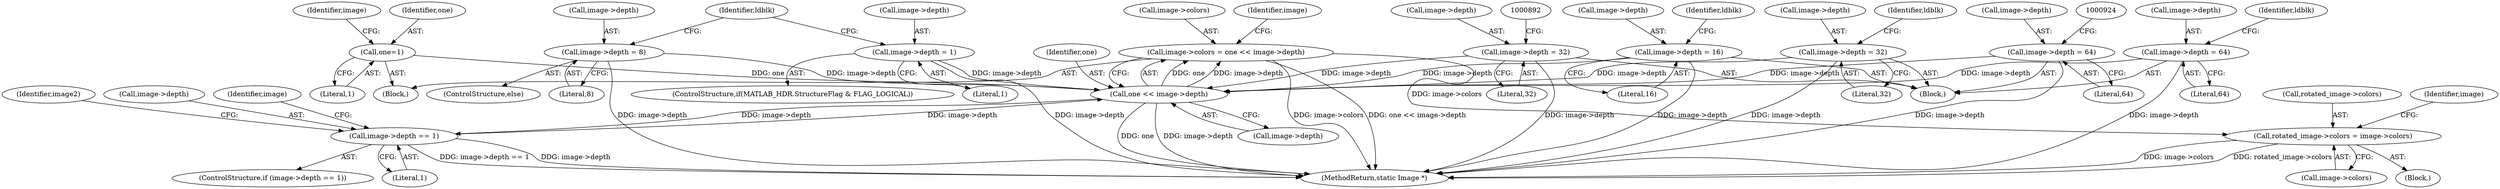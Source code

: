 digraph "0_ImageMagick_51b0ae01709adc1e4a9245e158ef17b85a110960@pointer" {
"1001550" [label="(Call,rotated_image->colors = image->colors)"];
"1000990" [label="(Call,image->colors = one << image->depth)"];
"1000994" [label="(Call,one << image->depth)"];
"1000987" [label="(Call,one=1)"];
"1000809" [label="(Call,image->depth = 8)"];
"1000918" [label="(Call,image->depth = 64)"];
"1001494" [label="(Call,image->depth == 1)"];
"1000886" [label="(Call,image->depth = 32)"];
"1000827" [label="(Call,image->depth = 16)"];
"1000847" [label="(Call,image->depth = 32)"];
"1000867" [label="(Call,image->depth = 64)"];
"1000803" [label="(Call,image->depth = 1)"];
"1000991" [label="(Call,image->colors)"];
"1000992" [label="(Identifier,image)"];
"1000827" [label="(Call,image->depth = 16)"];
"1000890" [label="(Literal,32)"];
"1000803" [label="(Call,image->depth = 1)"];
"1001494" [label="(Call,image->depth == 1)"];
"1000995" [label="(Identifier,one)"];
"1000919" [label="(Call,image->depth)"];
"1000810" [label="(Call,image->depth)"];
"1000887" [label="(Call,image->depth)"];
"1000809" [label="(Call,image->depth = 8)"];
"1001498" [label="(Literal,1)"];
"1000848" [label="(Call,image->depth)"];
"1000807" [label="(Literal,1)"];
"1000851" [label="(Literal,32)"];
"1000922" [label="(Literal,64)"];
"1000871" [label="(Literal,64)"];
"1000868" [label="(Call,image->depth)"];
"1000815" [label="(Identifier,ldblk)"];
"1001551" [label="(Call,rotated_image->colors)"];
"1000804" [label="(Call,image->depth)"];
"1001003" [label="(Identifier,image)"];
"1000987" [label="(Call,one=1)"];
"1000867" [label="(Call,image->depth = 64)"];
"1001506" [label="(Identifier,image2)"];
"1000407" [label="(Block,)"];
"1000808" [label="(ControlStructure,else)"];
"1000994" [label="(Call,one << image->depth)"];
"1000791" [label="(Block,)"];
"1000831" [label="(Literal,16)"];
"1001823" [label="(MethodReturn,static Image *)"];
"1001495" [label="(Call,image->depth)"];
"1001501" [label="(Identifier,image)"];
"1000873" [label="(Identifier,ldblk)"];
"1000918" [label="(Call,image->depth = 64)"];
"1000886" [label="(Call,image->depth = 32)"];
"1001493" [label="(ControlStructure,if (image->depth == 1))"];
"1001559" [label="(Identifier,image)"];
"1000988" [label="(Identifier,one)"];
"1000989" [label="(Literal,1)"];
"1001554" [label="(Call,image->colors)"];
"1000990" [label="(Call,image->colors = one << image->depth)"];
"1000853" [label="(Identifier,ldblk)"];
"1000828" [label="(Call,image->depth)"];
"1000996" [label="(Call,image->depth)"];
"1000847" [label="(Call,image->depth = 32)"];
"1000833" [label="(Identifier,ldblk)"];
"1001523" [label="(Block,)"];
"1001550" [label="(Call,rotated_image->colors = image->colors)"];
"1000813" [label="(Literal,8)"];
"1000797" [label="(ControlStructure,if(MATLAB_HDR.StructureFlag & FLAG_LOGICAL))"];
"1001550" -> "1001523"  [label="AST: "];
"1001550" -> "1001554"  [label="CFG: "];
"1001551" -> "1001550"  [label="AST: "];
"1001554" -> "1001550"  [label="AST: "];
"1001559" -> "1001550"  [label="CFG: "];
"1001550" -> "1001823"  [label="DDG: rotated_image->colors"];
"1001550" -> "1001823"  [label="DDG: image->colors"];
"1000990" -> "1001550"  [label="DDG: image->colors"];
"1000990" -> "1000407"  [label="AST: "];
"1000990" -> "1000994"  [label="CFG: "];
"1000991" -> "1000990"  [label="AST: "];
"1000994" -> "1000990"  [label="AST: "];
"1001003" -> "1000990"  [label="CFG: "];
"1000990" -> "1001823"  [label="DDG: image->colors"];
"1000990" -> "1001823"  [label="DDG: one << image->depth"];
"1000994" -> "1000990"  [label="DDG: one"];
"1000994" -> "1000990"  [label="DDG: image->depth"];
"1000994" -> "1000996"  [label="CFG: "];
"1000995" -> "1000994"  [label="AST: "];
"1000996" -> "1000994"  [label="AST: "];
"1000994" -> "1001823"  [label="DDG: image->depth"];
"1000994" -> "1001823"  [label="DDG: one"];
"1000987" -> "1000994"  [label="DDG: one"];
"1000809" -> "1000994"  [label="DDG: image->depth"];
"1000918" -> "1000994"  [label="DDG: image->depth"];
"1001494" -> "1000994"  [label="DDG: image->depth"];
"1000886" -> "1000994"  [label="DDG: image->depth"];
"1000827" -> "1000994"  [label="DDG: image->depth"];
"1000847" -> "1000994"  [label="DDG: image->depth"];
"1000867" -> "1000994"  [label="DDG: image->depth"];
"1000803" -> "1000994"  [label="DDG: image->depth"];
"1000994" -> "1001494"  [label="DDG: image->depth"];
"1000987" -> "1000407"  [label="AST: "];
"1000987" -> "1000989"  [label="CFG: "];
"1000988" -> "1000987"  [label="AST: "];
"1000989" -> "1000987"  [label="AST: "];
"1000992" -> "1000987"  [label="CFG: "];
"1000809" -> "1000808"  [label="AST: "];
"1000809" -> "1000813"  [label="CFG: "];
"1000810" -> "1000809"  [label="AST: "];
"1000813" -> "1000809"  [label="AST: "];
"1000815" -> "1000809"  [label="CFG: "];
"1000809" -> "1001823"  [label="DDG: image->depth"];
"1000918" -> "1000791"  [label="AST: "];
"1000918" -> "1000922"  [label="CFG: "];
"1000919" -> "1000918"  [label="AST: "];
"1000922" -> "1000918"  [label="AST: "];
"1000924" -> "1000918"  [label="CFG: "];
"1000918" -> "1001823"  [label="DDG: image->depth"];
"1001494" -> "1001493"  [label="AST: "];
"1001494" -> "1001498"  [label="CFG: "];
"1001495" -> "1001494"  [label="AST: "];
"1001498" -> "1001494"  [label="AST: "];
"1001501" -> "1001494"  [label="CFG: "];
"1001506" -> "1001494"  [label="CFG: "];
"1001494" -> "1001823"  [label="DDG: image->depth == 1"];
"1001494" -> "1001823"  [label="DDG: image->depth"];
"1000886" -> "1000791"  [label="AST: "];
"1000886" -> "1000890"  [label="CFG: "];
"1000887" -> "1000886"  [label="AST: "];
"1000890" -> "1000886"  [label="AST: "];
"1000892" -> "1000886"  [label="CFG: "];
"1000886" -> "1001823"  [label="DDG: image->depth"];
"1000827" -> "1000791"  [label="AST: "];
"1000827" -> "1000831"  [label="CFG: "];
"1000828" -> "1000827"  [label="AST: "];
"1000831" -> "1000827"  [label="AST: "];
"1000833" -> "1000827"  [label="CFG: "];
"1000827" -> "1001823"  [label="DDG: image->depth"];
"1000847" -> "1000791"  [label="AST: "];
"1000847" -> "1000851"  [label="CFG: "];
"1000848" -> "1000847"  [label="AST: "];
"1000851" -> "1000847"  [label="AST: "];
"1000853" -> "1000847"  [label="CFG: "];
"1000847" -> "1001823"  [label="DDG: image->depth"];
"1000867" -> "1000791"  [label="AST: "];
"1000867" -> "1000871"  [label="CFG: "];
"1000868" -> "1000867"  [label="AST: "];
"1000871" -> "1000867"  [label="AST: "];
"1000873" -> "1000867"  [label="CFG: "];
"1000867" -> "1001823"  [label="DDG: image->depth"];
"1000803" -> "1000797"  [label="AST: "];
"1000803" -> "1000807"  [label="CFG: "];
"1000804" -> "1000803"  [label="AST: "];
"1000807" -> "1000803"  [label="AST: "];
"1000815" -> "1000803"  [label="CFG: "];
"1000803" -> "1001823"  [label="DDG: image->depth"];
}
